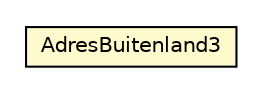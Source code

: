 #!/usr/local/bin/dot
#
# Class diagram 
# Generated by UMLGraph version R5_6-24-gf6e263 (http://www.umlgraph.org/)
#

digraph G {
	edge [fontname="Helvetica",fontsize=10,labelfontname="Helvetica",labelfontsize=10];
	node [fontname="Helvetica",fontsize=10,shape=plaintext];
	nodesep=0.25;
	ranksep=0.5;
	// nl.egem.stuf.sector.bg._0204.ADRFund.AdresBuitenland3
	c10924 [label=<<table title="nl.egem.stuf.sector.bg._0204.ADRFund.AdresBuitenland3" border="0" cellborder="1" cellspacing="0" cellpadding="2" port="p" bgcolor="lemonChiffon" href="./ADRFund.AdresBuitenland3.html">
		<tr><td><table border="0" cellspacing="0" cellpadding="1">
<tr><td align="center" balign="center"> AdresBuitenland3 </td></tr>
		</table></td></tr>
		</table>>, URL="./ADRFund.AdresBuitenland3.html", fontname="Helvetica", fontcolor="black", fontsize=10.0];
}

